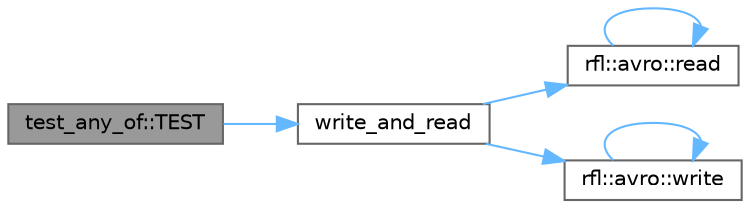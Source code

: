 digraph "test_any_of::TEST"
{
 // LATEX_PDF_SIZE
  bgcolor="transparent";
  edge [fontname=Helvetica,fontsize=10,labelfontname=Helvetica,labelfontsize=10];
  node [fontname=Helvetica,fontsize=10,shape=box,height=0.2,width=0.4];
  rankdir="LR";
  Node1 [id="Node000001",label="test_any_of::TEST",height=0.2,width=0.4,color="gray40", fillcolor="grey60", style="filled", fontcolor="black",tooltip=" "];
  Node1 -> Node2 [id="edge1_Node000001_Node000002",color="steelblue1",style="solid",tooltip=" "];
  Node2 [id="Node000002",label="write_and_read",height=0.2,width=0.4,color="grey40", fillcolor="white", style="filled",URL="$avro_2write__and__read_8hpp.html#afbf9dc00f8e3fd7cabcd088b57e4e638",tooltip=" "];
  Node2 -> Node3 [id="edge2_Node000002_Node000003",color="steelblue1",style="solid",tooltip=" "];
  Node3 [id="Node000003",label="rfl::avro::read",height=0.2,width=0.4,color="grey40", fillcolor="white", style="filled",URL="$namespacerfl_1_1avro.html#aea11cfdc519efbaee04bd766ce499db1",tooltip="Parses an object from a AVRO var."];
  Node3 -> Node3 [id="edge3_Node000003_Node000003",color="steelblue1",style="solid",tooltip=" "];
  Node2 -> Node4 [id="edge4_Node000002_Node000004",color="steelblue1",style="solid",tooltip=" "];
  Node4 [id="Node000004",label="rfl::avro::write",height=0.2,width=0.4,color="grey40", fillcolor="white", style="filled",URL="$namespacerfl_1_1avro.html#a35363ef7356277226dac5c8cb4fb6b4a",tooltip="Returns AVRO bytes."];
  Node4 -> Node4 [id="edge5_Node000004_Node000004",color="steelblue1",style="solid",tooltip=" "];
}
